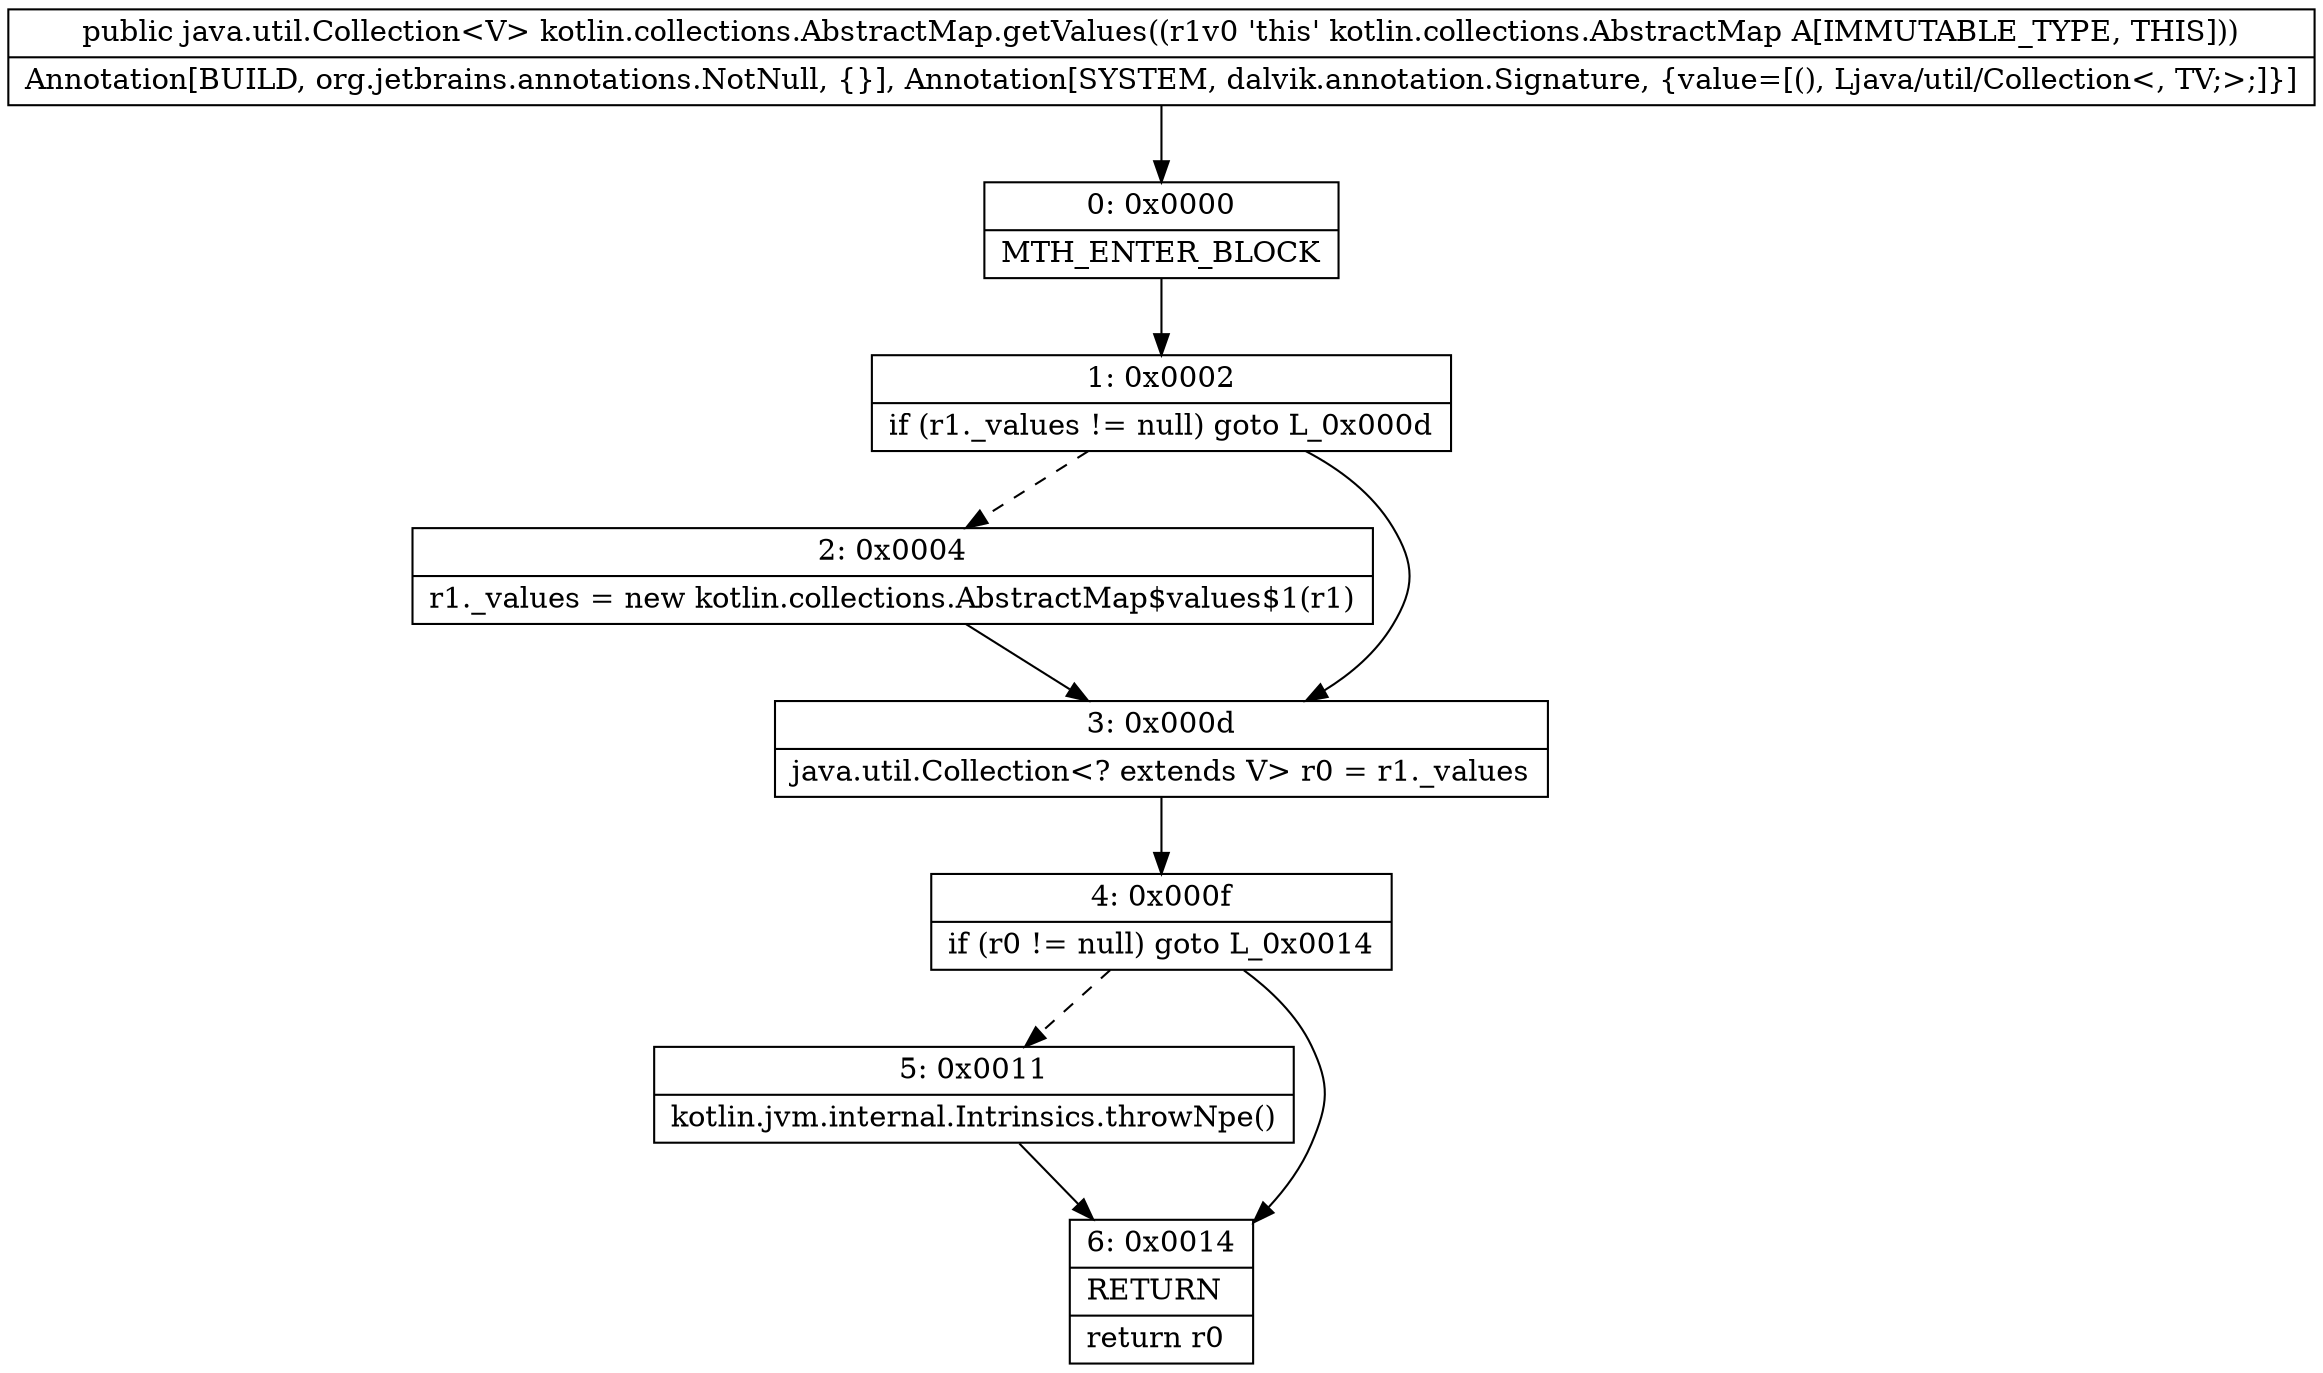 digraph "CFG forkotlin.collections.AbstractMap.getValues()Ljava\/util\/Collection;" {
Node_0 [shape=record,label="{0\:\ 0x0000|MTH_ENTER_BLOCK\l}"];
Node_1 [shape=record,label="{1\:\ 0x0002|if (r1._values != null) goto L_0x000d\l}"];
Node_2 [shape=record,label="{2\:\ 0x0004|r1._values = new kotlin.collections.AbstractMap$values$1(r1)\l}"];
Node_3 [shape=record,label="{3\:\ 0x000d|java.util.Collection\<? extends V\> r0 = r1._values\l}"];
Node_4 [shape=record,label="{4\:\ 0x000f|if (r0 != null) goto L_0x0014\l}"];
Node_5 [shape=record,label="{5\:\ 0x0011|kotlin.jvm.internal.Intrinsics.throwNpe()\l}"];
Node_6 [shape=record,label="{6\:\ 0x0014|RETURN\l|return r0\l}"];
MethodNode[shape=record,label="{public java.util.Collection\<V\> kotlin.collections.AbstractMap.getValues((r1v0 'this' kotlin.collections.AbstractMap A[IMMUTABLE_TYPE, THIS]))  | Annotation[BUILD, org.jetbrains.annotations.NotNull, \{\}], Annotation[SYSTEM, dalvik.annotation.Signature, \{value=[(), Ljava\/util\/Collection\<, TV;\>;]\}]\l}"];
MethodNode -> Node_0;
Node_0 -> Node_1;
Node_1 -> Node_2[style=dashed];
Node_1 -> Node_3;
Node_2 -> Node_3;
Node_3 -> Node_4;
Node_4 -> Node_5[style=dashed];
Node_4 -> Node_6;
Node_5 -> Node_6;
}

